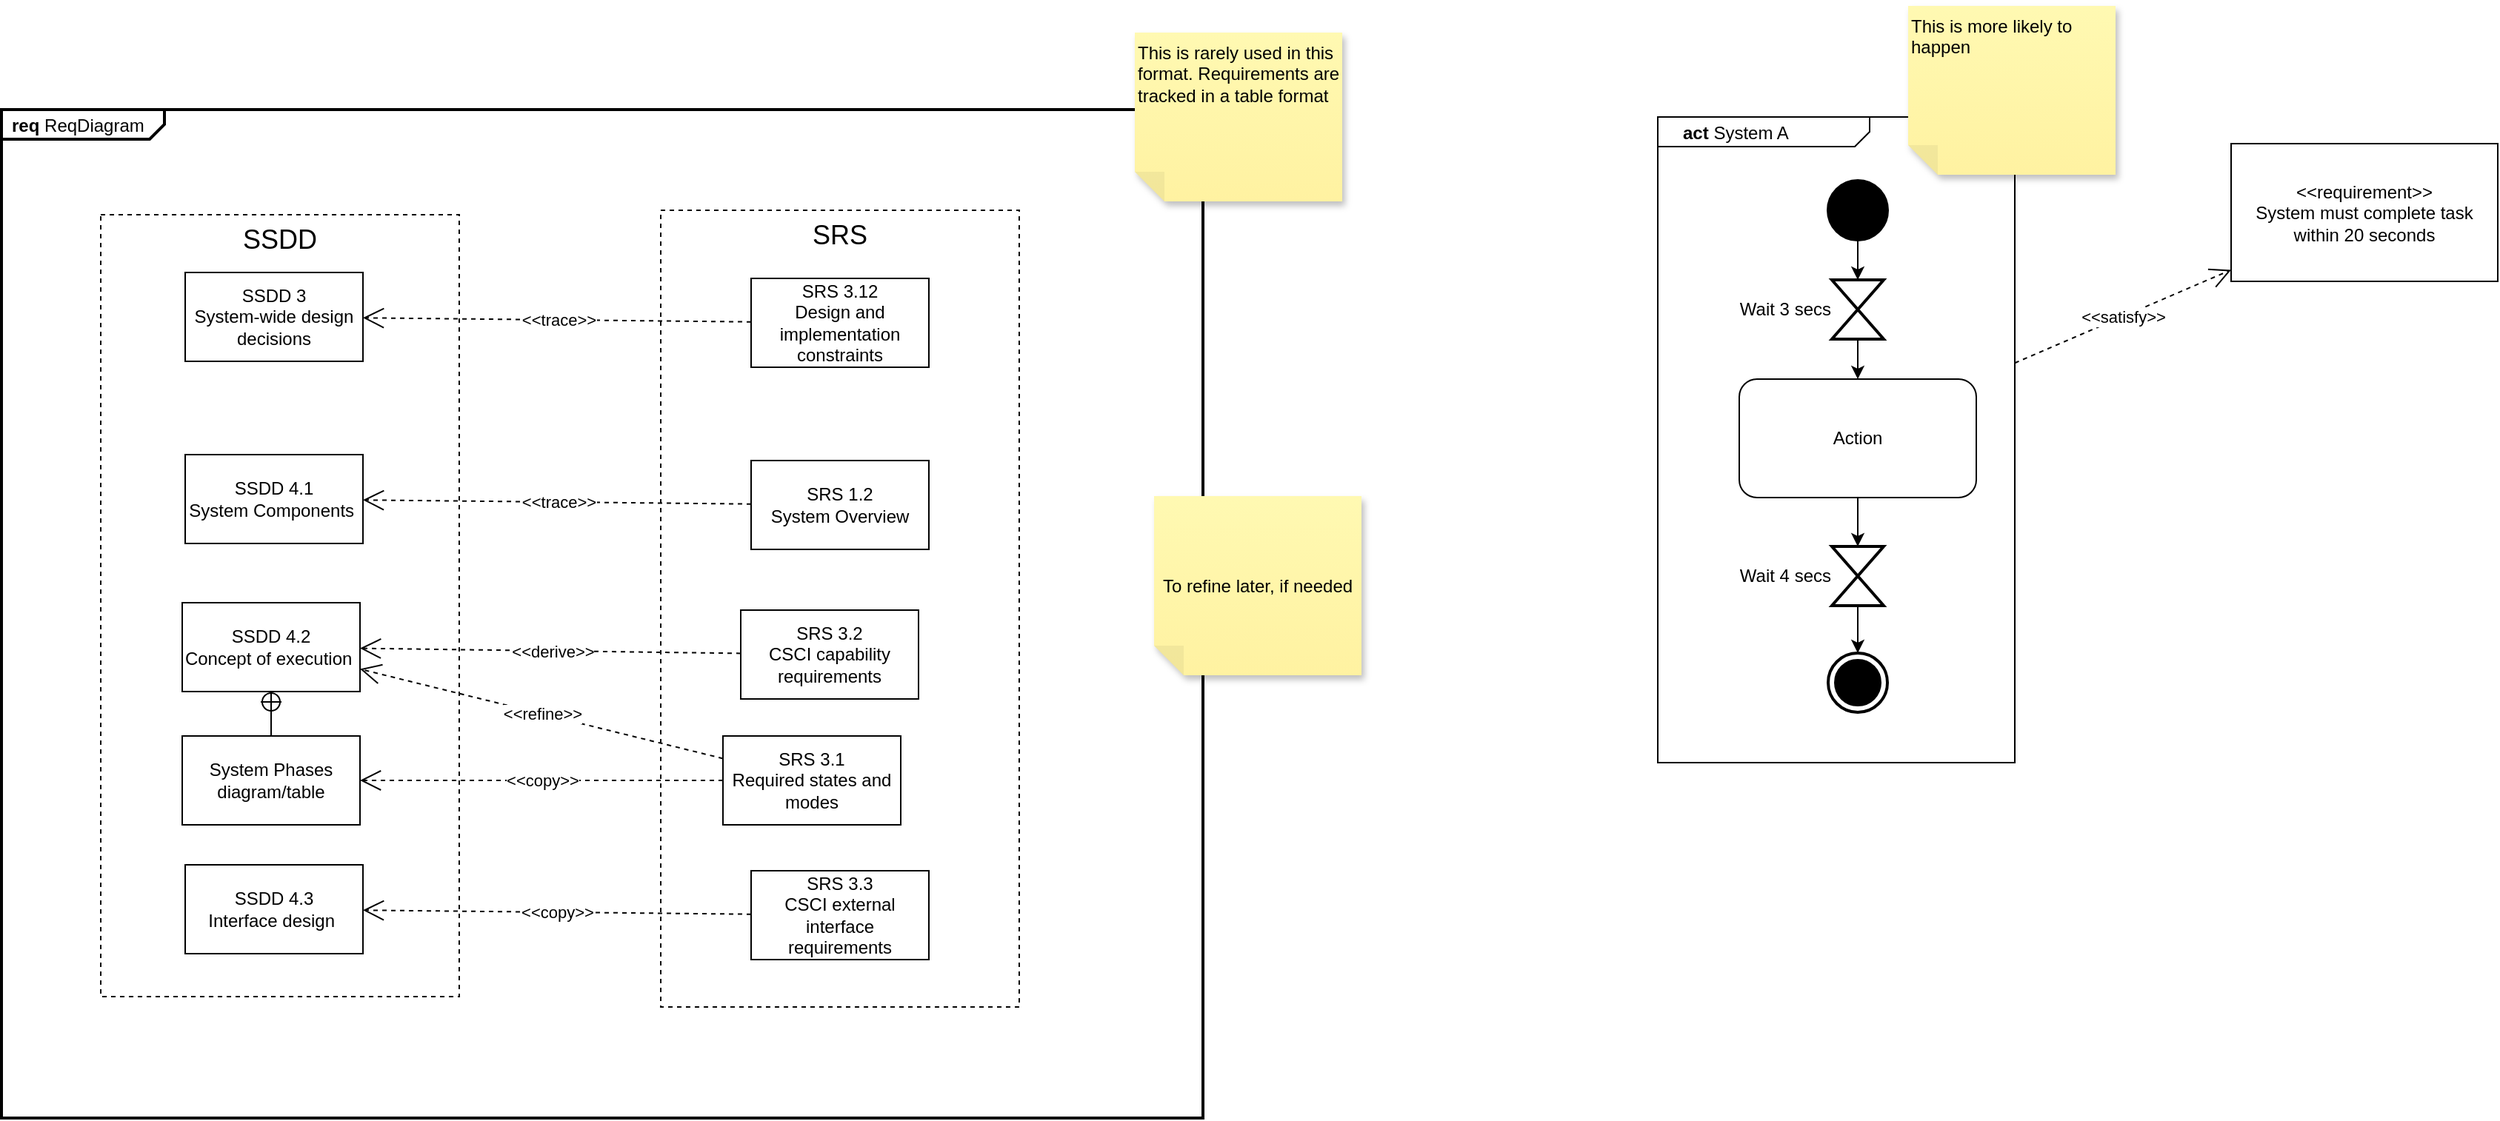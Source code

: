 <mxfile version="24.6.4" type="device">
  <diagram name="Page-1" id="zoSepfVAc9KRyuNggTHT">
    <mxGraphModel dx="2390" dy="1793" grid="0" gridSize="10" guides="1" tooltips="1" connect="1" arrows="1" fold="1" page="0" pageScale="1" pageWidth="827" pageHeight="1169" math="0" shadow="0">
      <root>
        <mxCell id="0" />
        <mxCell id="1" parent="0" />
        <mxCell id="Uf9r2WAPFlX1_zrHa9lw-1" value="&lt;p style=&quot;margin:0px;margin-top:4px;margin-left:7px;text-align:left;&quot;&gt;&lt;b&gt;req&lt;/b&gt;  ReqDiagram&lt;/p&gt;" style="html=1;shape=mxgraph.sysml.package;overflow=fill;labelX=110;strokeWidth=2;align=center;" vertex="1" parent="1">
          <mxGeometry x="123" y="-71" width="811" height="681" as="geometry" />
        </mxCell>
        <mxCell id="Uf9r2WAPFlX1_zrHa9lw-2" value="SRS" style="shape=rect;html=1;whiteSpace=wrap;align=center;verticalAlign=top;dashed=1;fontSize=18;" vertex="1" parent="1">
          <mxGeometry x="568" y="-3" width="242" height="538" as="geometry" />
        </mxCell>
        <mxCell id="Uf9r2WAPFlX1_zrHa9lw-3" value="SSDD" style="shape=rect;html=1;whiteSpace=wrap;align=center;verticalAlign=top;dashed=1;fontSize=18;" vertex="1" parent="1">
          <mxGeometry x="190" width="242" height="528" as="geometry" />
        </mxCell>
        <mxCell id="Uf9r2WAPFlX1_zrHa9lw-4" value="SRS 3.1&lt;br&gt;Required states and modes" style="shape=rect;html=1;whiteSpace=wrap;align=center;" vertex="1" parent="1">
          <mxGeometry x="610" y="352" width="120" height="60" as="geometry" />
        </mxCell>
        <mxCell id="Uf9r2WAPFlX1_zrHa9lw-5" value="SSDD&amp;nbsp;4.2 &lt;br&gt;Concept of execution&amp;nbsp;" style="shape=rect;html=1;whiteSpace=wrap;align=center;" vertex="1" parent="1">
          <mxGeometry x="245" y="262" width="120" height="60" as="geometry" />
        </mxCell>
        <mxCell id="Uf9r2WAPFlX1_zrHa9lw-6" value="&amp;lt;&amp;lt;refine&amp;gt;&amp;gt;" style="endArrow=open;html=1;edgeStyle=none;endSize=12;dashed=1;rounded=0;" edge="1" parent="1" source="Uf9r2WAPFlX1_zrHa9lw-4" target="Uf9r2WAPFlX1_zrHa9lw-5">
          <mxGeometry relative="1" as="geometry" />
        </mxCell>
        <mxCell id="Uf9r2WAPFlX1_zrHa9lw-7" value="SRS 3.2&lt;br&gt;CSCI capability requirements" style="shape=rect;html=1;whiteSpace=wrap;align=center;" vertex="1" parent="1">
          <mxGeometry x="622" y="267" width="120" height="60" as="geometry" />
        </mxCell>
        <mxCell id="Uf9r2WAPFlX1_zrHa9lw-8" value="SSDD&amp;nbsp;4.1&lt;br&gt;System Components&amp;nbsp;" style="shape=rect;html=1;whiteSpace=wrap;align=center;" vertex="1" parent="1">
          <mxGeometry x="247" y="162" width="120" height="60" as="geometry" />
        </mxCell>
        <mxCell id="Uf9r2WAPFlX1_zrHa9lw-9" value="&amp;lt;&amp;lt;trace&amp;gt;&amp;gt;" style="endArrow=open;html=1;edgeStyle=none;endSize=12;dashed=1;rounded=0;" edge="1" parent="1" source="Uf9r2WAPFlX1_zrHa9lw-14" target="Uf9r2WAPFlX1_zrHa9lw-8">
          <mxGeometry x="-0.007" relative="1" as="geometry">
            <mxPoint as="offset" />
          </mxGeometry>
        </mxCell>
        <mxCell id="Uf9r2WAPFlX1_zrHa9lw-10" value="SRS 3.3&lt;br&gt;CSCI external interface requirements" style="shape=rect;html=1;whiteSpace=wrap;align=center;" vertex="1" parent="1">
          <mxGeometry x="629" y="443" width="120" height="60" as="geometry" />
        </mxCell>
        <mxCell id="Uf9r2WAPFlX1_zrHa9lw-11" value="SSDD&amp;nbsp;4.3&lt;br&gt;Interface design&amp;nbsp;" style="shape=rect;html=1;whiteSpace=wrap;align=center;" vertex="1" parent="1">
          <mxGeometry x="247" y="439" width="120" height="60" as="geometry" />
        </mxCell>
        <mxCell id="Uf9r2WAPFlX1_zrHa9lw-12" value="&amp;lt;&amp;lt;copy&amp;gt;&amp;gt;" style="endArrow=open;html=1;edgeStyle=none;endSize=12;dashed=1;rounded=0;" edge="1" parent="1" source="Uf9r2WAPFlX1_zrHa9lw-10" target="Uf9r2WAPFlX1_zrHa9lw-11">
          <mxGeometry relative="1" as="geometry" />
        </mxCell>
        <mxCell id="Uf9r2WAPFlX1_zrHa9lw-13" value="&amp;lt;&amp;lt;derive&amp;gt;&amp;gt;" style="endArrow=open;html=1;edgeStyle=none;endSize=12;dashed=1;rounded=0;" edge="1" parent="1" source="Uf9r2WAPFlX1_zrHa9lw-7" target="Uf9r2WAPFlX1_zrHa9lw-5">
          <mxGeometry x="-0.007" relative="1" as="geometry">
            <mxPoint x="478" y="283" as="sourcePoint" />
            <mxPoint x="389" y="283" as="targetPoint" />
            <mxPoint as="offset" />
          </mxGeometry>
        </mxCell>
        <mxCell id="Uf9r2WAPFlX1_zrHa9lw-14" value="SRS 1.2&lt;br&gt;System Overview" style="shape=rect;html=1;whiteSpace=wrap;align=center;" vertex="1" parent="1">
          <mxGeometry x="629" y="166" width="120" height="60" as="geometry" />
        </mxCell>
        <mxCell id="Uf9r2WAPFlX1_zrHa9lw-15" value="SSDD 3&lt;br&gt;System-wide design decisions" style="shape=rect;html=1;whiteSpace=wrap;align=center;" vertex="1" parent="1">
          <mxGeometry x="247" y="39" width="120" height="60" as="geometry" />
        </mxCell>
        <mxCell id="Uf9r2WAPFlX1_zrHa9lw-16" value="&amp;lt;&amp;lt;trace&amp;gt;&amp;gt;" style="endArrow=open;html=1;edgeStyle=none;endSize=12;dashed=1;rounded=0;" edge="1" parent="1" source="Uf9r2WAPFlX1_zrHa9lw-17" target="Uf9r2WAPFlX1_zrHa9lw-15">
          <mxGeometry x="-0.007" relative="1" as="geometry">
            <mxPoint as="offset" />
          </mxGeometry>
        </mxCell>
        <mxCell id="Uf9r2WAPFlX1_zrHa9lw-17" value="SRS 3.12&lt;br&gt;Design and implementation constraints" style="shape=rect;html=1;whiteSpace=wrap;align=center;" vertex="1" parent="1">
          <mxGeometry x="629" y="43" width="120" height="60" as="geometry" />
        </mxCell>
        <mxCell id="Uf9r2WAPFlX1_zrHa9lw-18" value="System Phases diagram/table" style="shape=rect;html=1;whiteSpace=wrap;align=center;" vertex="1" parent="1">
          <mxGeometry x="245" y="352" width="120" height="60" as="geometry" />
        </mxCell>
        <mxCell id="Uf9r2WAPFlX1_zrHa9lw-19" value="" style="rounded=0;html=1;labelBackgroundColor=none;endArrow=none;edgeStyle=elbowEdgeStyle;elbow=vertical;startArrow=sysMLPackCont;startSize=12;" edge="1" parent="1" source="Uf9r2WAPFlX1_zrHa9lw-5" target="Uf9r2WAPFlX1_zrHa9lw-18">
          <mxGeometry relative="1" as="geometry">
            <mxPoint x="330" y="719" as="sourcePoint" />
            <mxPoint x="240" y="779" as="targetPoint" />
          </mxGeometry>
        </mxCell>
        <mxCell id="Uf9r2WAPFlX1_zrHa9lw-20" value="&amp;lt;&amp;lt;copy&amp;gt;&amp;gt;" style="endArrow=open;html=1;edgeStyle=none;endSize=12;dashed=1;rounded=0;" edge="1" parent="1" source="Uf9r2WAPFlX1_zrHa9lw-4" target="Uf9r2WAPFlX1_zrHa9lw-18">
          <mxGeometry relative="1" as="geometry">
            <mxPoint x="620" y="377" as="sourcePoint" />
            <mxPoint x="375" y="317" as="targetPoint" />
          </mxGeometry>
        </mxCell>
        <mxCell id="Uf9r2WAPFlX1_zrHa9lw-21" value="To refine later, if needed" style="shape=note;whiteSpace=wrap;html=1;backgroundOutline=1;fontColor=#000000;darkOpacity=0.05;fillColor=#FFF9B2;strokeColor=none;fillStyle=solid;direction=west;gradientDirection=north;gradientColor=#FFF2A1;shadow=1;size=20;pointerEvents=1;" vertex="1" parent="1">
          <mxGeometry x="901" y="190" width="140" height="121" as="geometry" />
        </mxCell>
        <mxCell id="Uf9r2WAPFlX1_zrHa9lw-43" value="This is rarely used in this format. Requirements are tracked in a table format" style="shape=note;whiteSpace=wrap;html=1;backgroundOutline=1;fontColor=#000000;darkOpacity=0.05;fillColor=#FFF9B2;strokeColor=none;fillStyle=solid;direction=west;gradientDirection=north;gradientColor=#FFF2A1;shadow=1;size=20;pointerEvents=1;align=left;verticalAlign=top;" vertex="1" parent="1">
          <mxGeometry x="888" y="-123" width="140" height="114" as="geometry" />
        </mxCell>
        <mxCell id="Uf9r2WAPFlX1_zrHa9lw-44" value="&lt;p style=&quot;margin:0px;margin-top:4px;margin-left:7px;text-align:left;&quot;&gt;&lt;b&gt;&amp;nbsp; &amp;nbsp;act&lt;/b&gt;&amp;nbsp;System A&lt;/p&gt;" style="html=1;shape=mxgraph.sysml.package;overflow=fill;labelX=143;strokeWidth=1;align=center;container=1;recursiveResize=0;collapsible=1;rotatable=1;allowArrows=0;movableLabel=0;resizable=1;resizeWidth=1;resizeHeight=1;comic=0;" vertex="1" parent="1">
          <mxGeometry x="1241" y="-66" width="241" height="436" as="geometry" />
        </mxCell>
        <mxCell id="Uf9r2WAPFlX1_zrHa9lw-48" style="edgeStyle=orthogonalEdgeStyle;rounded=0;orthogonalLoop=1;jettySize=auto;html=1;exitX=0.5;exitY=1;exitDx=0;exitDy=0;" edge="1" parent="Uf9r2WAPFlX1_zrHa9lw-44" source="Uf9r2WAPFlX1_zrHa9lw-55" target="Uf9r2WAPFlX1_zrHa9lw-47">
          <mxGeometry relative="1" as="geometry" />
        </mxCell>
        <mxCell id="Uf9r2WAPFlX1_zrHa9lw-46" value="" style="shape=ellipse;html=1;fillColor=strokeColor;strokeWidth=2;verticalLabelPosition=bottom;verticalAlignment=top;perimeter=ellipsePerimeter;" vertex="1" parent="Uf9r2WAPFlX1_zrHa9lw-44">
          <mxGeometry x="115" y="43" width="40" height="40" as="geometry" />
        </mxCell>
        <mxCell id="Uf9r2WAPFlX1_zrHa9lw-45" value="" style="html=1;shape=mxgraph.sysml.actFinal;strokeWidth=2;verticalLabelPosition=bottom;verticalAlignment=top;" vertex="1" parent="Uf9r2WAPFlX1_zrHa9lw-44">
          <mxGeometry x="115" y="362" width="40" height="40" as="geometry" />
        </mxCell>
        <mxCell id="Uf9r2WAPFlX1_zrHa9lw-47" value="Action" style="shape=rect;html=1;rounded=1;whiteSpace=wrap;align=center;" vertex="1" parent="Uf9r2WAPFlX1_zrHa9lw-44">
          <mxGeometry x="55" y="177" width="160" height="80" as="geometry" />
        </mxCell>
        <mxCell id="Uf9r2WAPFlX1_zrHa9lw-49" style="edgeStyle=orthogonalEdgeStyle;rounded=0;orthogonalLoop=1;jettySize=auto;html=1;exitX=0.5;exitY=1;exitDx=0;exitDy=0;entryX=0.5;entryY=0;entryDx=0;entryDy=0;entryPerimeter=0;" edge="1" parent="Uf9r2WAPFlX1_zrHa9lw-44" source="Uf9r2WAPFlX1_zrHa9lw-57" target="Uf9r2WAPFlX1_zrHa9lw-45">
          <mxGeometry relative="1" as="geometry" />
        </mxCell>
        <mxCell id="Uf9r2WAPFlX1_zrHa9lw-55" value="Wait 3 secs" style="html=1;shape=mxgraph.sysml.timeEvent;strokeWidth=2;verticalLabelPosition=middle;verticalAlignment=top;labelPosition=left;align=right;verticalAlign=middle;" vertex="1" parent="Uf9r2WAPFlX1_zrHa9lw-44">
          <mxGeometry x="117.5" y="110" width="35" height="40" as="geometry" />
        </mxCell>
        <mxCell id="Uf9r2WAPFlX1_zrHa9lw-56" value="" style="edgeStyle=orthogonalEdgeStyle;rounded=0;orthogonalLoop=1;jettySize=auto;html=1;exitX=0.5;exitY=1;exitDx=0;exitDy=0;" edge="1" parent="Uf9r2WAPFlX1_zrHa9lw-44" source="Uf9r2WAPFlX1_zrHa9lw-46" target="Uf9r2WAPFlX1_zrHa9lw-55">
          <mxGeometry relative="1" as="geometry">
            <mxPoint x="1413" y="19" as="sourcePoint" />
            <mxPoint x="1413" y="113" as="targetPoint" />
          </mxGeometry>
        </mxCell>
        <mxCell id="Uf9r2WAPFlX1_zrHa9lw-57" value="Wait 4 secs" style="html=1;shape=mxgraph.sysml.timeEvent;strokeWidth=2;verticalLabelPosition=middle;verticalAlignment=top;labelPosition=left;align=right;verticalAlign=middle;" vertex="1" parent="Uf9r2WAPFlX1_zrHa9lw-44">
          <mxGeometry x="117.5" y="290" width="35" height="40" as="geometry" />
        </mxCell>
        <mxCell id="Uf9r2WAPFlX1_zrHa9lw-58" value="" style="edgeStyle=orthogonalEdgeStyle;rounded=0;orthogonalLoop=1;jettySize=auto;html=1;exitX=0.5;exitY=1;exitDx=0;exitDy=0;entryX=0.5;entryY=0;entryDx=0;entryDy=0;entryPerimeter=0;" edge="1" parent="Uf9r2WAPFlX1_zrHa9lw-44" source="Uf9r2WAPFlX1_zrHa9lw-47" target="Uf9r2WAPFlX1_zrHa9lw-57">
          <mxGeometry relative="1" as="geometry">
            <mxPoint x="1413" y="193" as="sourcePoint" />
            <mxPoint x="1413" y="298" as="targetPoint" />
          </mxGeometry>
        </mxCell>
        <mxCell id="Uf9r2WAPFlX1_zrHa9lw-53" value="&amp;lt;&amp;lt;requirement&amp;gt;&amp;gt;&lt;br&gt;System must complete task within 20 seconds" style="shape=rect;html=1;whiteSpace=wrap;align=center;" vertex="1" parent="1">
          <mxGeometry x="1628" y="-48" width="180" height="93" as="geometry" />
        </mxCell>
        <mxCell id="Uf9r2WAPFlX1_zrHa9lw-54" value="&amp;lt;&amp;lt;satisfy&amp;gt;&amp;gt;" style="endArrow=open;edgeStyle=none;endSize=12;dashed=1;html=1;rounded=0;" edge="1" source="Uf9r2WAPFlX1_zrHa9lw-44" target="Uf9r2WAPFlX1_zrHa9lw-53" parent="1">
          <mxGeometry relative="1" as="geometry">
            <mxPoint x="1411.625" y="285" as="sourcePoint" />
          </mxGeometry>
        </mxCell>
        <mxCell id="Uf9r2WAPFlX1_zrHa9lw-59" value="This is more likely to happen" style="shape=note;whiteSpace=wrap;html=1;backgroundOutline=1;fontColor=#000000;darkOpacity=0.05;fillColor=#FFF9B2;strokeColor=none;fillStyle=solid;direction=west;gradientDirection=north;gradientColor=#FFF2A1;shadow=1;size=20;pointerEvents=1;align=left;verticalAlign=top;" vertex="1" parent="1">
          <mxGeometry x="1410" y="-141" width="140" height="114" as="geometry" />
        </mxCell>
      </root>
    </mxGraphModel>
  </diagram>
</mxfile>
